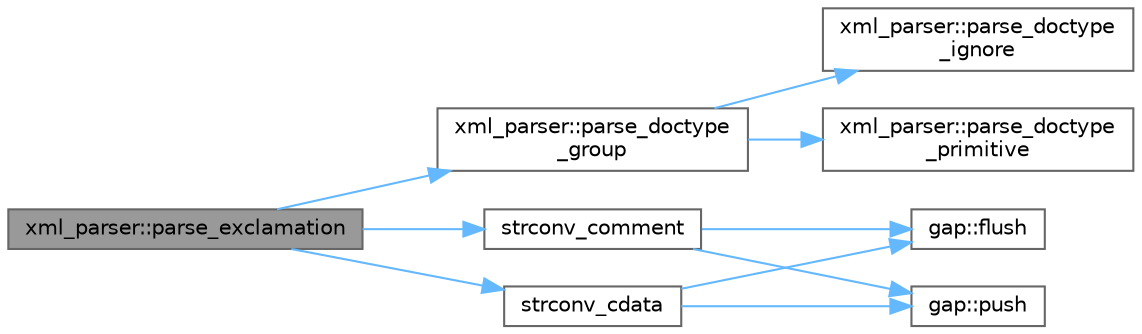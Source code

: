digraph "xml_parser::parse_exclamation"
{
 // INTERACTIVE_SVG=YES
 // LATEX_PDF_SIZE
  bgcolor="transparent";
  edge [fontname=Helvetica,fontsize=10,labelfontname=Helvetica,labelfontsize=10];
  node [fontname=Helvetica,fontsize=10,shape=box,height=0.2,width=0.4];
  rankdir="LR";
  Node1 [id="Node000001",label="xml_parser::parse_exclamation",height=0.2,width=0.4,color="gray40", fillcolor="grey60", style="filled", fontcolor="black",tooltip=" "];
  Node1 -> Node2 [id="edge1_Node000001_Node000002",color="steelblue1",style="solid",tooltip=" "];
  Node2 [id="Node000002",label="xml_parser::parse_doctype\l_group",height=0.2,width=0.4,color="grey40", fillcolor="white", style="filled",URL="$db/db4/structxml__parser.html#a85625c095f072a9938d0e47cf468de6b",tooltip=" "];
  Node2 -> Node3 [id="edge2_Node000002_Node000003",color="steelblue1",style="solid",tooltip=" "];
  Node3 [id="Node000003",label="xml_parser::parse_doctype\l_ignore",height=0.2,width=0.4,color="grey40", fillcolor="white", style="filled",URL="$db/db4/structxml__parser.html#a93f0e9c20ffd16c42a287e687a359a0c",tooltip=" "];
  Node2 -> Node4 [id="edge3_Node000002_Node000004",color="steelblue1",style="solid",tooltip=" "];
  Node4 [id="Node000004",label="xml_parser::parse_doctype\l_primitive",height=0.2,width=0.4,color="grey40", fillcolor="white", style="filled",URL="$db/db4/structxml__parser.html#a09210dea8745d4d4c45ebb1e1a9211d0",tooltip=" "];
  Node1 -> Node5 [id="edge4_Node000001_Node000005",color="steelblue1",style="solid",tooltip=" "];
  Node5 [id="Node000005",label="strconv_cdata",height=0.2,width=0.4,color="grey40", fillcolor="white", style="filled",URL="$db/d20/pugixml_8cpp.html#af9646ae8cbf4ea47cf25fbf7f8b49fba",tooltip=" "];
  Node5 -> Node6 [id="edge5_Node000005_Node000006",color="steelblue1",style="solid",tooltip=" "];
  Node6 [id="Node000006",label="gap::flush",height=0.2,width=0.4,color="grey40", fillcolor="white", style="filled",URL="$d6/d68/structgap.html#a7d5e84d56dbeef1310977fe1ecec5ded",tooltip=" "];
  Node5 -> Node7 [id="edge6_Node000005_Node000007",color="steelblue1",style="solid",tooltip=" "];
  Node7 [id="Node000007",label="gap::push",height=0.2,width=0.4,color="grey40", fillcolor="white", style="filled",URL="$d6/d68/structgap.html#a9c0d0b12bc778c8439c8aec7747ab2b0",tooltip=" "];
  Node1 -> Node8 [id="edge7_Node000001_Node000008",color="steelblue1",style="solid",tooltip=" "];
  Node8 [id="Node000008",label="strconv_comment",height=0.2,width=0.4,color="grey40", fillcolor="white", style="filled",URL="$db/d20/pugixml_8cpp.html#a2ab0b057217ed40e1a7d158b1ee4f52f",tooltip=" "];
  Node8 -> Node6 [id="edge8_Node000008_Node000006",color="steelblue1",style="solid",tooltip=" "];
  Node8 -> Node7 [id="edge9_Node000008_Node000007",color="steelblue1",style="solid",tooltip=" "];
}
